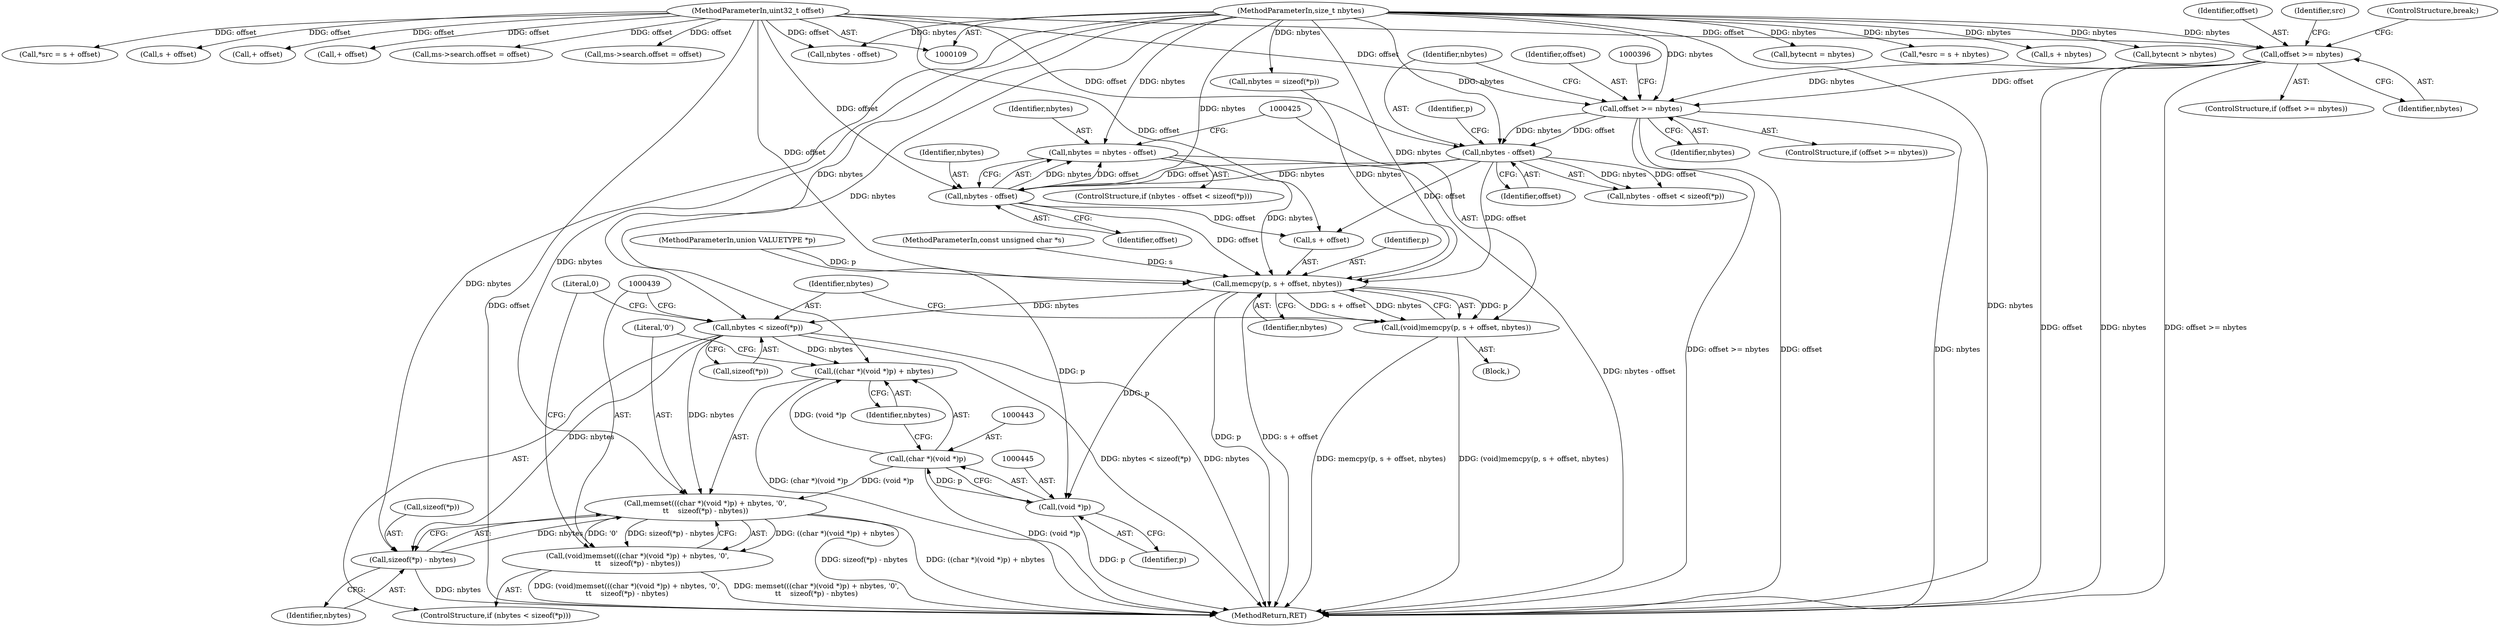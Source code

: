 digraph "0_file_4a284c89d6ef11aca34da65da7d673050a5ea320_3@integer" {
"1000413" [label="(Call,nbytes = nbytes - offset)"];
"1000415" [label="(Call,nbytes - offset)"];
"1000407" [label="(Call,nbytes - offset)"];
"1000391" [label="(Call,offset >= nbytes)"];
"1000327" [label="(Call,offset >= nbytes)"];
"1000115" [label="(MethodParameterIn,uint32_t offset)"];
"1000116" [label="(MethodParameterIn,size_t nbytes)"];
"1000426" [label="(Call,memcpy(p, s + offset, nbytes))"];
"1000424" [label="(Call,(void)memcpy(p, s + offset, nbytes))"];
"1000433" [label="(Call,nbytes < sizeof(*p))"];
"1000440" [label="(Call,memset(((char *)(void *)p) + nbytes, '\0',\n\t\t    sizeof(*p) - nbytes))"];
"1000438" [label="(Call,(void)memset(((char *)(void *)p) + nbytes, '\0',\n\t\t    sizeof(*p) - nbytes))"];
"1000441" [label="(Call,((char *)(void *)p) + nbytes)"];
"1000449" [label="(Call,sizeof(*p) - nbytes)"];
"1000444" [label="(Call,(void *)p)"];
"1000442" [label="(Call,(char *)(void *)p)"];
"1000434" [label="(Identifier,nbytes)"];
"1000128" [label="(Call,+ offset)"];
"1000220" [label="(Call,+ offset)"];
"1000447" [label="(Identifier,nbytes)"];
"1000269" [label="(Call,ms->search.offset = offset)"];
"1000333" [label="(Identifier,src)"];
"1000448" [label="(Literal,'\0')"];
"1000438" [label="(Call,(void)memset(((char *)(void *)p) + nbytes, '\0',\n\t\t    sizeof(*p) - nbytes))"];
"1000217" [label="(Call,bytecnt = nbytes)"];
"1000414" [label="(Identifier,nbytes)"];
"1000440" [label="(Call,memset(((char *)(void *)p) + nbytes, '\0',\n\t\t    sizeof(*p) - nbytes))"];
"1000450" [label="(Call,sizeof(*p))"];
"1000416" [label="(Identifier,nbytes)"];
"1000390" [label="(ControlStructure,if (offset >= nbytes))"];
"1000330" [label="(ControlStructure,break;)"];
"1000426" [label="(Call,memcpy(p, s + offset, nbytes))"];
"1000441" [label="(Call,((char *)(void *)p) + nbytes)"];
"1000446" [label="(Identifier,p)"];
"1000328" [label="(Identifier,offset)"];
"1000409" [label="(Identifier,offset)"];
"1000327" [label="(Call,offset >= nbytes)"];
"1000139" [label="(Call,ms->search.offset = offset)"];
"1000413" [label="(Call,nbytes = nbytes - offset)"];
"1000432" [label="(ControlStructure,if (nbytes < sizeof(*p)))"];
"1000453" [label="(Identifier,nbytes)"];
"1000419" [label="(Call,nbytes = sizeof(*p))"];
"1000433" [label="(Call,nbytes < sizeof(*p))"];
"1000408" [label="(Identifier,nbytes)"];
"1000427" [label="(Identifier,p)"];
"1000406" [label="(Call,nbytes - offset < sizeof(*p))"];
"1000444" [label="(Call,(void *)p)"];
"1000405" [label="(ControlStructure,if (nbytes - offset < sizeof(*p)))"];
"1000435" [label="(Call,sizeof(*p))"];
"1000442" [label="(Call,(char *)(void *)p)"];
"1000295" [label="(Call,*esrc = s + nbytes)"];
"1000449" [label="(Call,sizeof(*p) - nbytes)"];
"1000116" [label="(MethodParameterIn,size_t nbytes)"];
"1000289" [label="(Call,*src = s + offset)"];
"1000326" [label="(ControlStructure,if (offset >= nbytes))"];
"1000329" [label="(Identifier,nbytes)"];
"1000424" [label="(Call,(void)memcpy(p, s + offset, nbytes))"];
"1000428" [label="(Call,s + offset)"];
"1000412" [label="(Identifier,p)"];
"1000118" [label="(Block,)"];
"1000392" [label="(Identifier,offset)"];
"1000115" [label="(MethodParameterIn,uint32_t offset)"];
"1000291" [label="(Call,s + offset)"];
"1000455" [label="(Literal,0)"];
"1000456" [label="(MethodReturn,RET)"];
"1000114" [label="(MethodParameterIn,const unsigned char *s)"];
"1000393" [label="(Identifier,nbytes)"];
"1000407" [label="(Call,nbytes - offset)"];
"1000431" [label="(Identifier,nbytes)"];
"1000136" [label="(Call,nbytes - offset)"];
"1000391" [label="(Call,offset >= nbytes)"];
"1000297" [label="(Call,s + nbytes)"];
"1000417" [label="(Identifier,offset)"];
"1000214" [label="(Call,bytecnt > nbytes)"];
"1000415" [label="(Call,nbytes - offset)"];
"1000111" [label="(MethodParameterIn,union VALUETYPE *p)"];
"1000413" -> "1000405"  [label="AST: "];
"1000413" -> "1000415"  [label="CFG: "];
"1000414" -> "1000413"  [label="AST: "];
"1000415" -> "1000413"  [label="AST: "];
"1000425" -> "1000413"  [label="CFG: "];
"1000413" -> "1000456"  [label="DDG: nbytes - offset"];
"1000415" -> "1000413"  [label="DDG: nbytes"];
"1000415" -> "1000413"  [label="DDG: offset"];
"1000116" -> "1000413"  [label="DDG: nbytes"];
"1000413" -> "1000426"  [label="DDG: nbytes"];
"1000415" -> "1000417"  [label="CFG: "];
"1000416" -> "1000415"  [label="AST: "];
"1000417" -> "1000415"  [label="AST: "];
"1000407" -> "1000415"  [label="DDG: nbytes"];
"1000407" -> "1000415"  [label="DDG: offset"];
"1000116" -> "1000415"  [label="DDG: nbytes"];
"1000115" -> "1000415"  [label="DDG: offset"];
"1000415" -> "1000426"  [label="DDG: offset"];
"1000415" -> "1000428"  [label="DDG: offset"];
"1000407" -> "1000406"  [label="AST: "];
"1000407" -> "1000409"  [label="CFG: "];
"1000408" -> "1000407"  [label="AST: "];
"1000409" -> "1000407"  [label="AST: "];
"1000412" -> "1000407"  [label="CFG: "];
"1000407" -> "1000406"  [label="DDG: nbytes"];
"1000407" -> "1000406"  [label="DDG: offset"];
"1000391" -> "1000407"  [label="DDG: nbytes"];
"1000391" -> "1000407"  [label="DDG: offset"];
"1000116" -> "1000407"  [label="DDG: nbytes"];
"1000115" -> "1000407"  [label="DDG: offset"];
"1000407" -> "1000426"  [label="DDG: offset"];
"1000407" -> "1000428"  [label="DDG: offset"];
"1000391" -> "1000390"  [label="AST: "];
"1000391" -> "1000393"  [label="CFG: "];
"1000392" -> "1000391"  [label="AST: "];
"1000393" -> "1000391"  [label="AST: "];
"1000396" -> "1000391"  [label="CFG: "];
"1000408" -> "1000391"  [label="CFG: "];
"1000391" -> "1000456"  [label="DDG: offset"];
"1000391" -> "1000456"  [label="DDG: nbytes"];
"1000391" -> "1000456"  [label="DDG: offset >= nbytes"];
"1000327" -> "1000391"  [label="DDG: offset"];
"1000327" -> "1000391"  [label="DDG: nbytes"];
"1000115" -> "1000391"  [label="DDG: offset"];
"1000116" -> "1000391"  [label="DDG: nbytes"];
"1000327" -> "1000326"  [label="AST: "];
"1000327" -> "1000329"  [label="CFG: "];
"1000328" -> "1000327"  [label="AST: "];
"1000329" -> "1000327"  [label="AST: "];
"1000330" -> "1000327"  [label="CFG: "];
"1000333" -> "1000327"  [label="CFG: "];
"1000327" -> "1000456"  [label="DDG: offset"];
"1000327" -> "1000456"  [label="DDG: nbytes"];
"1000327" -> "1000456"  [label="DDG: offset >= nbytes"];
"1000115" -> "1000327"  [label="DDG: offset"];
"1000116" -> "1000327"  [label="DDG: nbytes"];
"1000115" -> "1000109"  [label="AST: "];
"1000115" -> "1000456"  [label="DDG: offset"];
"1000115" -> "1000128"  [label="DDG: offset"];
"1000115" -> "1000136"  [label="DDG: offset"];
"1000115" -> "1000139"  [label="DDG: offset"];
"1000115" -> "1000220"  [label="DDG: offset"];
"1000115" -> "1000269"  [label="DDG: offset"];
"1000115" -> "1000289"  [label="DDG: offset"];
"1000115" -> "1000291"  [label="DDG: offset"];
"1000115" -> "1000426"  [label="DDG: offset"];
"1000115" -> "1000428"  [label="DDG: offset"];
"1000116" -> "1000109"  [label="AST: "];
"1000116" -> "1000456"  [label="DDG: nbytes"];
"1000116" -> "1000136"  [label="DDG: nbytes"];
"1000116" -> "1000214"  [label="DDG: nbytes"];
"1000116" -> "1000217"  [label="DDG: nbytes"];
"1000116" -> "1000295"  [label="DDG: nbytes"];
"1000116" -> "1000297"  [label="DDG: nbytes"];
"1000116" -> "1000419"  [label="DDG: nbytes"];
"1000116" -> "1000426"  [label="DDG: nbytes"];
"1000116" -> "1000433"  [label="DDG: nbytes"];
"1000116" -> "1000440"  [label="DDG: nbytes"];
"1000116" -> "1000441"  [label="DDG: nbytes"];
"1000116" -> "1000449"  [label="DDG: nbytes"];
"1000426" -> "1000424"  [label="AST: "];
"1000426" -> "1000431"  [label="CFG: "];
"1000427" -> "1000426"  [label="AST: "];
"1000428" -> "1000426"  [label="AST: "];
"1000431" -> "1000426"  [label="AST: "];
"1000424" -> "1000426"  [label="CFG: "];
"1000426" -> "1000456"  [label="DDG: p"];
"1000426" -> "1000456"  [label="DDG: s + offset"];
"1000426" -> "1000424"  [label="DDG: p"];
"1000426" -> "1000424"  [label="DDG: s + offset"];
"1000426" -> "1000424"  [label="DDG: nbytes"];
"1000111" -> "1000426"  [label="DDG: p"];
"1000114" -> "1000426"  [label="DDG: s"];
"1000419" -> "1000426"  [label="DDG: nbytes"];
"1000426" -> "1000433"  [label="DDG: nbytes"];
"1000426" -> "1000444"  [label="DDG: p"];
"1000424" -> "1000118"  [label="AST: "];
"1000425" -> "1000424"  [label="AST: "];
"1000434" -> "1000424"  [label="CFG: "];
"1000424" -> "1000456"  [label="DDG: memcpy(p, s + offset, nbytes)"];
"1000424" -> "1000456"  [label="DDG: (void)memcpy(p, s + offset, nbytes)"];
"1000433" -> "1000432"  [label="AST: "];
"1000433" -> "1000435"  [label="CFG: "];
"1000434" -> "1000433"  [label="AST: "];
"1000435" -> "1000433"  [label="AST: "];
"1000439" -> "1000433"  [label="CFG: "];
"1000455" -> "1000433"  [label="CFG: "];
"1000433" -> "1000456"  [label="DDG: nbytes"];
"1000433" -> "1000456"  [label="DDG: nbytes < sizeof(*p)"];
"1000433" -> "1000440"  [label="DDG: nbytes"];
"1000433" -> "1000441"  [label="DDG: nbytes"];
"1000433" -> "1000449"  [label="DDG: nbytes"];
"1000440" -> "1000438"  [label="AST: "];
"1000440" -> "1000449"  [label="CFG: "];
"1000441" -> "1000440"  [label="AST: "];
"1000448" -> "1000440"  [label="AST: "];
"1000449" -> "1000440"  [label="AST: "];
"1000438" -> "1000440"  [label="CFG: "];
"1000440" -> "1000456"  [label="DDG: sizeof(*p) - nbytes"];
"1000440" -> "1000456"  [label="DDG: ((char *)(void *)p) + nbytes"];
"1000440" -> "1000438"  [label="DDG: ((char *)(void *)p) + nbytes"];
"1000440" -> "1000438"  [label="DDG: '\0'"];
"1000440" -> "1000438"  [label="DDG: sizeof(*p) - nbytes"];
"1000442" -> "1000440"  [label="DDG: (void *)p"];
"1000449" -> "1000440"  [label="DDG: nbytes"];
"1000438" -> "1000432"  [label="AST: "];
"1000439" -> "1000438"  [label="AST: "];
"1000455" -> "1000438"  [label="CFG: "];
"1000438" -> "1000456"  [label="DDG: memset(((char *)(void *)p) + nbytes, '\0',\n\t\t    sizeof(*p) - nbytes)"];
"1000438" -> "1000456"  [label="DDG: (void)memset(((char *)(void *)p) + nbytes, '\0',\n\t\t    sizeof(*p) - nbytes)"];
"1000441" -> "1000447"  [label="CFG: "];
"1000442" -> "1000441"  [label="AST: "];
"1000447" -> "1000441"  [label="AST: "];
"1000448" -> "1000441"  [label="CFG: "];
"1000441" -> "1000456"  [label="DDG: (char *)(void *)p"];
"1000442" -> "1000441"  [label="DDG: (void *)p"];
"1000449" -> "1000453"  [label="CFG: "];
"1000450" -> "1000449"  [label="AST: "];
"1000453" -> "1000449"  [label="AST: "];
"1000449" -> "1000456"  [label="DDG: nbytes"];
"1000444" -> "1000442"  [label="AST: "];
"1000444" -> "1000446"  [label="CFG: "];
"1000445" -> "1000444"  [label="AST: "];
"1000446" -> "1000444"  [label="AST: "];
"1000442" -> "1000444"  [label="CFG: "];
"1000444" -> "1000456"  [label="DDG: p"];
"1000444" -> "1000442"  [label="DDG: p"];
"1000111" -> "1000444"  [label="DDG: p"];
"1000443" -> "1000442"  [label="AST: "];
"1000447" -> "1000442"  [label="CFG: "];
"1000442" -> "1000456"  [label="DDG: (void *)p"];
}
